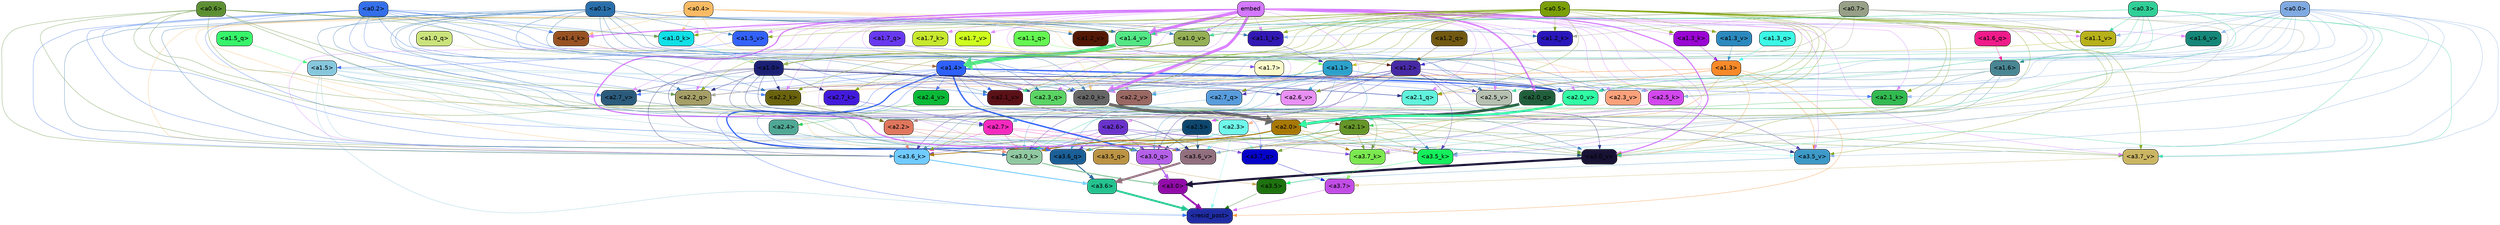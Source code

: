 strict digraph "" {
	graph [bgcolor=transparent,
		layout=dot,
		overlap=false,
		splines=true
	];
	"<a3.7>"	[color=black,
		fillcolor="#c24de6",
		fontname=Helvetica,
		shape=box,
		style="filled, rounded"];
	"<resid_post>"	[color=black,
		fillcolor="#1f2ca4",
		fontname=Helvetica,
		shape=box,
		style="filled, rounded"];
	"<a3.7>" -> "<resid_post>"	[color="#c24de6",
		penwidth=0.6239100098609924];
	"<a3.6>"	[color=black,
		fillcolor="#24c28f",
		fontname=Helvetica,
		shape=box,
		style="filled, rounded"];
	"<a3.6>" -> "<resid_post>"	[color="#24c28f",
		penwidth=4.569062113761902];
	"<a3.5>"	[color=black,
		fillcolor="#1e720f",
		fontname=Helvetica,
		shape=box,
		style="filled, rounded"];
	"<a3.5>" -> "<resid_post>"	[color="#1e720f",
		penwidth=0.6];
	"<a3.0>"	[color=black,
		fillcolor="#920ca9",
		fontname=Helvetica,
		shape=box,
		style="filled, rounded"];
	"<a3.0>" -> "<resid_post>"	[color="#920ca9",
		penwidth=4.283544182777405];
	"<a2.3>"	[color=black,
		fillcolor="#6ef8ea",
		fontname=Helvetica,
		shape=box,
		style="filled, rounded"];
	"<a2.3>" -> "<resid_post>"	[color="#6ef8ea",
		penwidth=0.6];
	"<a3.7_q>"	[color=black,
		fillcolor="#0503c9",
		fontname=Helvetica,
		shape=box,
		style="filled, rounded"];
	"<a2.3>" -> "<a3.7_q>"	[color="#6ef8ea",
		penwidth=0.6];
	"<a3.6_q>"	[color=black,
		fillcolor="#1b5f97",
		fontname=Helvetica,
		shape=box,
		style="filled, rounded"];
	"<a2.3>" -> "<a3.6_q>"	[color="#6ef8ea",
		penwidth=0.6];
	"<a3.5_q>"	[color=black,
		fillcolor="#bb9344",
		fontname=Helvetica,
		shape=box,
		style="filled, rounded"];
	"<a2.3>" -> "<a3.5_q>"	[color="#6ef8ea",
		penwidth=0.6];
	"<a3.0_q>"	[color=black,
		fillcolor="#b460e8",
		fontname=Helvetica,
		shape=box,
		style="filled, rounded"];
	"<a2.3>" -> "<a3.0_q>"	[color="#6ef8ea",
		penwidth=0.6];
	"<a3.0_k>"	[color=black,
		fillcolor="#90c9a1",
		fontname=Helvetica,
		shape=box,
		style="filled, rounded"];
	"<a2.3>" -> "<a3.0_k>"	[color="#6ef8ea",
		penwidth=0.6];
	"<a3.6_v>"	[color=black,
		fillcolor="#926f7e",
		fontname=Helvetica,
		shape=box,
		style="filled, rounded"];
	"<a2.3>" -> "<a3.6_v>"	[color="#6ef8ea",
		penwidth=0.6];
	"<a3.5_v>"	[color=black,
		fillcolor="#3d99c7",
		fontname=Helvetica,
		shape=box,
		style="filled, rounded"];
	"<a2.3>" -> "<a3.5_v>"	[color="#6ef8ea",
		penwidth=0.6];
	"<a3.0_v>"	[color=black,
		fillcolor="#181234",
		fontname=Helvetica,
		shape=box,
		style="filled, rounded"];
	"<a2.3>" -> "<a3.0_v>"	[color="#6ef8ea",
		penwidth=0.6];
	"<a1.5>"	[color=black,
		fillcolor="#86c7dd",
		fontname=Helvetica,
		shape=box,
		style="filled, rounded"];
	"<a1.5>" -> "<resid_post>"	[color="#86c7dd",
		penwidth=0.6];
	"<a1.5>" -> "<a3.6_q>"	[color="#86c7dd",
		penwidth=0.6];
	"<a1.5>" -> "<a3.5_q>"	[color="#86c7dd",
		penwidth=0.6];
	"<a1.5>" -> "<a3.0_q>"	[color="#86c7dd",
		penwidth=0.6];
	"<a3.6_k>"	[color=black,
		fillcolor="#70cbff",
		fontname=Helvetica,
		shape=box,
		style="filled, rounded"];
	"<a1.5>" -> "<a3.6_k>"	[color="#86c7dd",
		penwidth=0.6];
	"<a1.5>" -> "<a3.0_k>"	[color="#86c7dd",
		penwidth=0.6];
	"<a2.2_q>"	[color=black,
		fillcolor="#a59e67",
		fontname=Helvetica,
		shape=box,
		style="filled, rounded"];
	"<a1.5>" -> "<a2.2_q>"	[color="#86c7dd",
		penwidth=0.6];
	"<a2.7_v>"	[color=black,
		fillcolor="#2b5b7c",
		fontname=Helvetica,
		shape=box,
		style="filled, rounded"];
	"<a1.5>" -> "<a2.7_v>"	[color="#86c7dd",
		penwidth=0.6];
	"<a2.6_v>"	[color=black,
		fillcolor="#e990f4",
		fontname=Helvetica,
		shape=box,
		style="filled, rounded"];
	"<a1.5>" -> "<a2.6_v>"	[color="#86c7dd",
		penwidth=0.6];
	"<a2.1_v>"	[color=black,
		fillcolor="#5a1017",
		fontname=Helvetica,
		shape=box,
		style="filled, rounded"];
	"<a1.5>" -> "<a2.1_v>"	[color="#86c7dd",
		penwidth=0.6];
	"<a1.4>"	[color=black,
		fillcolor="#2e60fa",
		fontname=Helvetica,
		shape=box,
		style="filled, rounded"];
	"<a1.4>" -> "<resid_post>"	[color="#2e60fa",
		penwidth=0.6];
	"<a1.4>" -> "<a3.7_q>"	[color="#2e60fa",
		penwidth=0.6];
	"<a1.4>" -> "<a3.6_q>"	[color="#2e60fa",
		penwidth=2.7536282539367676];
	"<a1.4>" -> "<a3.5_q>"	[color="#2e60fa",
		penwidth=0.6];
	"<a1.4>" -> "<a3.0_q>"	[color="#2e60fa",
		penwidth=3.3369133472442627];
	"<a2.3_q>"	[color=black,
		fillcolor="#5bd464",
		fontname=Helvetica,
		shape=box,
		style="filled, rounded"];
	"<a1.4>" -> "<a2.3_q>"	[color="#2e60fa",
		penwidth=0.6];
	"<a1.4>" -> "<a2.2_q>"	[color="#2e60fa",
		penwidth=0.6];
	"<a2.1_q>"	[color=black,
		fillcolor="#60f2dc",
		fontname=Helvetica,
		shape=box,
		style="filled, rounded"];
	"<a1.4>" -> "<a2.1_q>"	[color="#2e60fa",
		penwidth=0.6];
	"<a2.0_q>"	[color=black,
		fillcolor="#215f3c",
		fontname=Helvetica,
		shape=box,
		style="filled, rounded"];
	"<a1.4>" -> "<a2.0_q>"	[color="#2e60fa",
		penwidth=0.6];
	"<a2.1_k>"	[color=black,
		fillcolor="#32ba50",
		fontname=Helvetica,
		shape=box,
		style="filled, rounded"];
	"<a1.4>" -> "<a2.1_k>"	[color="#2e60fa",
		penwidth=0.6];
	"<a1.4>" -> "<a2.7_v>"	[color="#2e60fa",
		penwidth=0.6];
	"<a1.4>" -> "<a2.6_v>"	[color="#2e60fa",
		penwidth=0.6];
	"<a2.5_v>"	[color=black,
		fillcolor="#b6c0b1",
		fontname=Helvetica,
		shape=box,
		style="filled, rounded"];
	"<a1.4>" -> "<a2.5_v>"	[color="#2e60fa",
		penwidth=0.6];
	"<a2.4_v>"	[color=black,
		fillcolor="#09b937",
		fontname=Helvetica,
		shape=box,
		style="filled, rounded"];
	"<a1.4>" -> "<a2.4_v>"	[color="#2e60fa",
		penwidth=0.6];
	"<a1.4>" -> "<a2.1_v>"	[color="#2e60fa",
		penwidth=0.6];
	"<a2.0_v>"	[color=black,
		fillcolor="#30fda4",
		fontname=Helvetica,
		shape=box,
		style="filled, rounded"];
	"<a1.4>" -> "<a2.0_v>"	[color="#2e60fa",
		penwidth=2.2818827629089355];
	"<a1.3>"	[color=black,
		fillcolor="#f78929",
		fontname=Helvetica,
		shape=box,
		style="filled, rounded"];
	"<a1.3>" -> "<resid_post>"	[color="#f78929",
		penwidth=0.6];
	"<a1.3>" -> "<a3.6_v>"	[color="#f78929",
		penwidth=0.6];
	"<a1.3>" -> "<a3.5_v>"	[color="#f78929",
		penwidth=0.6];
	"<a1.3>" -> "<a3.0_v>"	[color="#f78929",
		penwidth=0.6];
	"<a1.3>" -> "<a2.2_q>"	[color="#f78929",
		penwidth=0.6];
	"<a1.3>" -> "<a2.1_q>"	[color="#f78929",
		penwidth=0.6];
	"<a2.2_k>"	[color=black,
		fillcolor="#6a630d",
		fontname=Helvetica,
		shape=box,
		style="filled, rounded"];
	"<a1.3>" -> "<a2.2_k>"	[color="#f78929",
		penwidth=0.6];
	"<a1.3>" -> "<a2.5_v>"	[color="#f78929",
		penwidth=0.6];
	"<a3.7_q>" -> "<a3.7>"	[color="#0503c9",
		penwidth=0.6];
	"<a3.6_q>" -> "<a3.6>"	[color="#1b5f97",
		penwidth=2.0344843566417694];
	"<a3.5_q>" -> "<a3.5>"	[color="#bb9344",
		penwidth=0.6];
	"<a3.0_q>" -> "<a3.0>"	[color="#b460e8",
		penwidth=2.863015294075012];
	"<a3.7_k>"	[color=black,
		fillcolor="#7be850",
		fontname=Helvetica,
		shape=box,
		style="filled, rounded"];
	"<a3.7_k>" -> "<a3.7>"	[color="#7be850",
		penwidth=0.6];
	"<a3.6_k>" -> "<a3.6>"	[color="#70cbff",
		penwidth=2.1770318150520325];
	"<a3.5_k>"	[color=black,
		fillcolor="#15ef5c",
		fontname=Helvetica,
		shape=box,
		style="filled, rounded"];
	"<a3.5_k>" -> "<a3.5>"	[color="#15ef5c",
		penwidth=0.6];
	"<a3.0_k>" -> "<a3.0>"	[color="#90c9a1",
		penwidth=2.6323853135108948];
	"<a3.7_v>"	[color=black,
		fillcolor="#cab563",
		fontname=Helvetica,
		shape=box,
		style="filled, rounded"];
	"<a3.7_v>" -> "<a3.7>"	[color="#cab563",
		penwidth=0.6];
	"<a3.6_v>" -> "<a3.6>"	[color="#926f7e",
		penwidth=4.972373723983765];
	"<a3.5_v>" -> "<a3.5>"	[color="#3d99c7",
		penwidth=0.6];
	"<a3.0_v>" -> "<a3.0>"	[color="#181234",
		penwidth=5.1638524532318115];
	"<a2.6>"	[color=black,
		fillcolor="#6a33cc",
		fontname=Helvetica,
		shape=box,
		style="filled, rounded"];
	"<a2.6>" -> "<a3.7_q>"	[color="#6a33cc",
		penwidth=0.6];
	"<a2.6>" -> "<a3.6_q>"	[color="#6a33cc",
		penwidth=0.6];
	"<a2.6>" -> "<a3.0_q>"	[color="#6a33cc",
		penwidth=0.6];
	"<a2.6>" -> "<a3.7_k>"	[color="#6a33cc",
		penwidth=0.6];
	"<a2.6>" -> "<a3.6_k>"	[color="#6a33cc",
		penwidth=0.6];
	"<a2.6>" -> "<a3.5_k>"	[color="#6a33cc",
		penwidth=0.6];
	"<a2.6>" -> "<a3.0_k>"	[color="#6a33cc",
		penwidth=0.6];
	"<a2.1>"	[color=black,
		fillcolor="#669529",
		fontname=Helvetica,
		shape=box,
		style="filled, rounded"];
	"<a2.1>" -> "<a3.7_q>"	[color="#669529",
		penwidth=0.6];
	"<a2.1>" -> "<a3.6_q>"	[color="#669529",
		penwidth=0.6];
	"<a2.1>" -> "<a3.5_q>"	[color="#669529",
		penwidth=0.6];
	"<a2.1>" -> "<a3.0_q>"	[color="#669529",
		penwidth=0.6];
	"<a2.1>" -> "<a3.7_k>"	[color="#669529",
		penwidth=0.6];
	"<a2.1>" -> "<a3.6_k>"	[color="#669529",
		penwidth=0.6];
	"<a2.1>" -> "<a3.5_k>"	[color="#669529",
		penwidth=0.6];
	"<a2.1>" -> "<a3.0_k>"	[color="#669529",
		penwidth=0.6];
	"<a2.1>" -> "<a3.7_v>"	[color="#669529",
		penwidth=0.6];
	"<a2.1>" -> "<a3.6_v>"	[color="#669529",
		penwidth=0.6];
	"<a2.1>" -> "<a3.0_v>"	[color="#669529",
		penwidth=0.6];
	"<a2.7>"	[color=black,
		fillcolor="#f629bf",
		fontname=Helvetica,
		shape=box,
		style="filled, rounded"];
	"<a2.7>" -> "<a3.6_q>"	[color="#f629bf",
		penwidth=0.6];
	"<a2.7>" -> "<a3.0_q>"	[color="#f629bf",
		penwidth=0.6];
	"<a2.7>" -> "<a3.6_k>"	[color="#f629bf",
		penwidth=0.6];
	"<a2.7>" -> "<a3.0_k>"	[color="#f629bf",
		penwidth=0.6];
	"<a2.7>" -> "<a3.6_v>"	[color="#f629bf",
		penwidth=0.6];
	"<a2.5>"	[color=black,
		fillcolor="#0e466e",
		fontname=Helvetica,
		shape=box,
		style="filled, rounded"];
	"<a2.5>" -> "<a3.6_q>"	[color="#0e466e",
		penwidth=0.6];
	"<a2.5>" -> "<a3.0_q>"	[color="#0e466e",
		penwidth=0.6];
	"<a2.5>" -> "<a3.0_k>"	[color="#0e466e",
		penwidth=0.6];
	"<a2.5>" -> "<a3.6_v>"	[color="#0e466e",
		penwidth=0.6];
	"<a2.5>" -> "<a3.0_v>"	[color="#0e466e",
		penwidth=0.6];
	"<a2.0>"	[color=black,
		fillcolor="#a77806",
		fontname=Helvetica,
		shape=box,
		style="filled, rounded"];
	"<a2.0>" -> "<a3.6_q>"	[color="#a77806",
		penwidth=0.6];
	"<a2.0>" -> "<a3.0_q>"	[color="#a77806",
		penwidth=0.6];
	"<a2.0>" -> "<a3.7_k>"	[color="#a77806",
		penwidth=0.6];
	"<a2.0>" -> "<a3.6_k>"	[color="#a77806",
		penwidth=1.7047871947288513];
	"<a2.0>" -> "<a3.5_k>"	[color="#a77806",
		penwidth=0.6];
	"<a2.0>" -> "<a3.0_k>"	[color="#a77806",
		penwidth=2.239806979894638];
	"<a1.1>"	[color=black,
		fillcolor="#2ca1cc",
		fontname=Helvetica,
		shape=box,
		style="filled, rounded"];
	"<a1.1>" -> "<a3.6_q>"	[color="#2ca1cc",
		penwidth=0.6];
	"<a1.1>" -> "<a3.0_q>"	[color="#2ca1cc",
		penwidth=0.6];
	"<a1.1>" -> "<a3.0_k>"	[color="#2ca1cc",
		penwidth=0.6];
	"<a1.1>" -> "<a3.6_v>"	[color="#2ca1cc",
		penwidth=0.6];
	"<a2.7_q>"	[color=black,
		fillcolor="#589cdc",
		fontname=Helvetica,
		shape=box,
		style="filled, rounded"];
	"<a1.1>" -> "<a2.7_q>"	[color="#2ca1cc",
		penwidth=0.6];
	"<a2.5_k>"	[color=black,
		fillcolor="#d248ed",
		fontname=Helvetica,
		shape=box,
		style="filled, rounded"];
	"<a1.1>" -> "<a2.5_k>"	[color="#2ca1cc",
		penwidth=0.6];
	"<a2.0_k>"	[color=black,
		fillcolor="#666666",
		fontname=Helvetica,
		shape=box,
		style="filled, rounded"];
	"<a1.1>" -> "<a2.0_k>"	[color="#2ca1cc",
		penwidth=0.6];
	"<a1.1>" -> "<a2.6_v>"	[color="#2ca1cc",
		penwidth=0.6];
	"<a2.2_v>"	[color=black,
		fillcolor="#9a6863",
		fontname=Helvetica,
		shape=box,
		style="filled, rounded"];
	"<a1.1>" -> "<a2.2_v>"	[color="#2ca1cc",
		penwidth=0.6];
	"<a1.1>" -> "<a2.1_v>"	[color="#2ca1cc",
		penwidth=0.6];
	"<a1.1>" -> "<a2.0_v>"	[color="#2ca1cc",
		penwidth=0.6];
	"<a0.4>"	[color=black,
		fillcolor="#f8ba63",
		fontname=Helvetica,
		shape=box,
		style="filled, rounded"];
	"<a0.4>" -> "<a3.6_q>"	[color="#f8ba63",
		penwidth=0.6];
	"<a0.4>" -> "<a3.0_q>"	[color="#f8ba63",
		penwidth=0.6];
	"<a0.4>" -> "<a3.6_k>"	[color="#f8ba63",
		penwidth=0.6];
	"<a0.4>" -> "<a2.5_k>"	[color="#f8ba63",
		penwidth=0.6];
	"<a0.4>" -> "<a2.0_k>"	[color="#f8ba63",
		penwidth=0.6];
	"<a1.4_k>"	[color=black,
		fillcolor="#985223",
		fontname=Helvetica,
		shape=box,
		style="filled, rounded"];
	"<a0.4>" -> "<a1.4_k>"	[color="#f8ba63",
		penwidth=0.6];
	"<a1.1_k>"	[color=black,
		fillcolor="#3218b4",
		fontname=Helvetica,
		shape=box,
		style="filled, rounded"];
	"<a0.4>" -> "<a1.1_k>"	[color="#f8ba63",
		penwidth=0.6];
	"<a1.0_k>"	[color=black,
		fillcolor="#11e0e7",
		fontname=Helvetica,
		shape=box,
		style="filled, rounded"];
	"<a0.4>" -> "<a1.0_k>"	[color="#f8ba63",
		penwidth=0.6];
	"<a1.4_v>"	[color=black,
		fillcolor="#53e785",
		fontname=Helvetica,
		shape=box,
		style="filled, rounded"];
	"<a0.4>" -> "<a1.4_v>"	[color="#f8ba63",
		penwidth=0.6];
	"<a1.2_v>"	[color=black,
		fillcolor="#531806",
		fontname=Helvetica,
		shape=box,
		style="filled, rounded"];
	"<a0.4>" -> "<a1.2_v>"	[color="#f8ba63",
		penwidth=0.6];
	"<a0.2>"	[color=black,
		fillcolor="#346fea",
		fontname=Helvetica,
		shape=box,
		style="filled, rounded"];
	"<a0.2>" -> "<a3.6_q>"	[color="#346fea",
		penwidth=0.6];
	"<a0.2>" -> "<a3.0_q>"	[color="#346fea",
		penwidth=0.6];
	"<a0.2>" -> "<a3.6_k>"	[color="#346fea",
		penwidth=0.6];
	"<a0.2>" -> "<a3.0_k>"	[color="#346fea",
		penwidth=0.6];
	"<a0.2>" -> "<a2.2_q>"	[color="#346fea",
		penwidth=0.6];
	"<a0.2>" -> "<a2.2_k>"	[color="#346fea",
		penwidth=0.6];
	"<a0.2>" -> "<a2.0_k>"	[color="#346fea",
		penwidth=0.6];
	"<a0.2>" -> "<a2.7_v>"	[color="#346fea",
		penwidth=0.6];
	"<a0.2>" -> "<a2.1_v>"	[color="#346fea",
		penwidth=0.6];
	"<a0.2>" -> "<a2.0_v>"	[color="#346fea",
		penwidth=0.6];
	"<a0.2>" -> "<a1.4_k>"	[color="#346fea",
		penwidth=0.6];
	"<a0.2>" -> "<a1.0_k>"	[color="#346fea",
		penwidth=0.6];
	"<a0.2>" -> "<a1.4_v>"	[color="#346fea",
		penwidth=0.6];
	"<a2.4>"	[color=black,
		fillcolor="#4fa895",
		fontname=Helvetica,
		shape=box,
		style="filled, rounded"];
	"<a2.4>" -> "<a3.5_q>"	[color="#4fa895",
		penwidth=0.6];
	"<a2.4>" -> "<a3.0_q>"	[color="#4fa895",
		penwidth=0.6];
	"<a1.2>"	[color=black,
		fillcolor="#462aa5",
		fontname=Helvetica,
		shape=box,
		style="filled, rounded"];
	"<a1.2>" -> "<a3.0_q>"	[color="#462aa5",
		penwidth=0.6];
	"<a1.2>" -> "<a3.6_k>"	[color="#462aa5",
		penwidth=0.6];
	"<a1.2>" -> "<a3.5_k>"	[color="#462aa5",
		penwidth=0.6];
	"<a1.2>" -> "<a3.0_k>"	[color="#462aa5",
		penwidth=0.6];
	"<a1.2>" -> "<a3.5_v>"	[color="#462aa5",
		penwidth=0.6];
	"<a1.2>" -> "<a2.7_q>"	[color="#462aa5",
		penwidth=0.6];
	"<a1.2>" -> "<a2.2_q>"	[color="#462aa5",
		penwidth=0.6];
	"<a1.2>" -> "<a2.2_k>"	[color="#462aa5",
		penwidth=0.6];
	"<a1.2>" -> "<a2.6_v>"	[color="#462aa5",
		penwidth=0.6];
	"<a1.2>" -> "<a2.5_v>"	[color="#462aa5",
		penwidth=0.6];
	"<a2.3_v>"	[color=black,
		fillcolor="#fba17b",
		fontname=Helvetica,
		shape=box,
		style="filled, rounded"];
	"<a1.2>" -> "<a2.3_v>"	[color="#462aa5",
		penwidth=0.6];
	"<a1.2>" -> "<a2.0_v>"	[color="#462aa5",
		penwidth=0.6];
	"<a1.7>"	[color=black,
		fillcolor="#fafacb",
		fontname=Helvetica,
		shape=box,
		style="filled, rounded"];
	"<a1.7>" -> "<a3.7_k>"	[color="#fafacb",
		penwidth=0.6];
	"<a1.7>" -> "<a3.5_k>"	[color="#fafacb",
		penwidth=0.6];
	"<a1.7>" -> "<a3.6_v>"	[color="#fafacb",
		penwidth=0.6];
	"<a1.7>" -> "<a2.7_q>"	[color="#fafacb",
		penwidth=0.6];
	"<a1.7>" -> "<a2.2_q>"	[color="#fafacb",
		penwidth=0.6];
	"<a1.7>" -> "<a2.0_q>"	[color="#fafacb",
		penwidth=0.6];
	"<a1.7>" -> "<a2.2_k>"	[color="#fafacb",
		penwidth=0.6];
	"<a1.7>" -> "<a2.0_k>"	[color="#fafacb",
		penwidth=0.6];
	"<a1.7>" -> "<a2.5_v>"	[color="#fafacb",
		penwidth=0.6];
	"<a1.7>" -> "<a2.3_v>"	[color="#fafacb",
		penwidth=0.6];
	"<a1.7>" -> "<a2.2_v>"	[color="#fafacb",
		penwidth=0.6];
	"<a0.7>"	[color=black,
		fillcolor="#97a087",
		fontname=Helvetica,
		shape=box,
		style="filled, rounded"];
	"<a0.7>" -> "<a3.7_k>"	[color="#97a087",
		penwidth=0.6];
	"<a0.7>" -> "<a3.0_v>"	[color="#97a087",
		penwidth=0.6];
	"<a0.7>" -> "<a2.3_q>"	[color="#97a087",
		penwidth=0.6];
	"<a0.7>" -> "<a2.2_q>"	[color="#97a087",
		penwidth=0.6];
	"<a1.2_k>"	[color=black,
		fillcolor="#2917bb",
		fontname=Helvetica,
		shape=box,
		style="filled, rounded"];
	"<a0.7>" -> "<a1.2_k>"	[color="#97a087",
		penwidth=0.6];
	"<a0.7>" -> "<a1.0_k>"	[color="#97a087",
		penwidth=0.6];
	"<a0.7>" -> "<a1.4_v>"	[color="#97a087",
		penwidth=0.6];
	"<a1.1_v>"	[color=black,
		fillcolor="#b7b11b",
		fontname=Helvetica,
		shape=box,
		style="filled, rounded"];
	"<a0.7>" -> "<a1.1_v>"	[color="#97a087",
		penwidth=0.6];
	"<a0.6>"	[color=black,
		fillcolor="#5c8f31",
		fontname=Helvetica,
		shape=box,
		style="filled, rounded"];
	"<a0.6>" -> "<a3.7_k>"	[color="#5c8f31",
		penwidth=0.6];
	"<a0.6>" -> "<a3.6_k>"	[color="#5c8f31",
		penwidth=0.6];
	"<a0.6>" -> "<a3.0_k>"	[color="#5c8f31",
		penwidth=0.6];
	"<a0.6>" -> "<a3.7_v>"	[color="#5c8f31",
		penwidth=0.6];
	"<a0.6>" -> "<a3.6_v>"	[color="#5c8f31",
		penwidth=0.6];
	"<a0.6>" -> "<a3.0_v>"	[color="#5c8f31",
		penwidth=0.6];
	"<a0.6>" -> "<a2.3_q>"	[color="#5c8f31",
		penwidth=0.6];
	"<a0.6>" -> "<a2.2_q>"	[color="#5c8f31",
		penwidth=0.6];
	"<a0.6>" -> "<a1.0_k>"	[color="#5c8f31",
		penwidth=0.6];
	"<a0.6>" -> "<a1.4_v>"	[color="#5c8f31",
		penwidth=0.6];
	embed	[color=black,
		fillcolor="#d478ff",
		fontname=Helvetica,
		shape=box,
		style="filled, rounded"];
	embed -> "<a3.7_k>"	[color="#d478ff",
		penwidth=0.6];
	embed -> "<a3.6_k>"	[color="#d478ff",
		penwidth=0.6];
	embed -> "<a3.5_k>"	[color="#d478ff",
		penwidth=0.6];
	embed -> "<a3.0_k>"	[color="#d478ff",
		penwidth=0.6];
	embed -> "<a3.7_v>"	[color="#d478ff",
		penwidth=0.6];
	embed -> "<a3.6_v>"	[color="#d478ff",
		penwidth=2.7369276881217957];
	embed -> "<a3.5_v>"	[color="#d478ff",
		penwidth=0.6];
	embed -> "<a3.0_v>"	[color="#d478ff",
		penwidth=2.5778204202651978];
	embed -> "<a2.7_q>"	[color="#d478ff",
		penwidth=0.6];
	embed -> "<a2.3_q>"	[color="#d478ff",
		penwidth=0.6];
	embed -> "<a2.2_q>"	[color="#d478ff",
		penwidth=0.6];
	embed -> "<a2.1_q>"	[color="#d478ff",
		penwidth=0.6];
	embed -> "<a2.0_q>"	[color="#d478ff",
		penwidth=3.459219217300415];
	embed -> "<a2.5_k>"	[color="#d478ff",
		penwidth=0.6];
	embed -> "<a2.2_k>"	[color="#d478ff",
		penwidth=0.6363201141357422];
	embed -> "<a2.1_k>"	[color="#d478ff",
		penwidth=0.6];
	embed -> "<a2.0_k>"	[color="#d478ff",
		penwidth=6.407642982900143];
	embed -> "<a2.7_v>"	[color="#d478ff",
		penwidth=0.6];
	embed -> "<a2.6_v>"	[color="#d478ff",
		penwidth=0.6];
	embed -> "<a2.5_v>"	[color="#d478ff",
		penwidth=0.6];
	embed -> "<a2.3_v>"	[color="#d478ff",
		penwidth=0.6];
	embed -> "<a2.2_v>"	[color="#d478ff",
		penwidth=0.6175012588500977];
	embed -> "<a2.1_v>"	[color="#d478ff",
		penwidth=0.6];
	embed -> "<a2.0_v>"	[color="#d478ff",
		penwidth=0.6];
	"<a1.7_k>"	[color=black,
		fillcolor="#c7e82f",
		fontname=Helvetica,
		shape=box,
		style="filled, rounded"];
	embed -> "<a1.7_k>"	[color="#d478ff",
		penwidth=0.6];
	embed -> "<a1.4_k>"	[color="#d478ff",
		penwidth=2.1454997062683105];
	"<a1.3_k>"	[color=black,
		fillcolor="#9a06d3",
		fontname=Helvetica,
		shape=box,
		style="filled, rounded"];
	embed -> "<a1.3_k>"	[color="#d478ff",
		penwidth=0.6];
	embed -> "<a1.2_k>"	[color="#d478ff",
		penwidth=0.6];
	embed -> "<a1.1_k>"	[color="#d478ff",
		penwidth=0.6];
	embed -> "<a1.0_k>"	[color="#d478ff",
		penwidth=0.6];
	"<a1.7_v>"	[color=black,
		fillcolor="#ceff1e",
		fontname=Helvetica,
		shape=box,
		style="filled, rounded"];
	embed -> "<a1.7_v>"	[color="#d478ff",
		penwidth=0.6];
	"<a1.6_v>"	[color=black,
		fillcolor="#148778",
		fontname=Helvetica,
		shape=box,
		style="filled, rounded"];
	embed -> "<a1.6_v>"	[color="#d478ff",
		penwidth=0.6];
	"<a1.5_v>"	[color=black,
		fillcolor="#3462fc",
		fontname=Helvetica,
		shape=box,
		style="filled, rounded"];
	embed -> "<a1.5_v>"	[color="#d478ff",
		penwidth=0.6];
	embed -> "<a1.4_v>"	[color="#d478ff",
		penwidth=6.860090345144272];
	"<a1.3_v>"	[color=black,
		fillcolor="#2c89be",
		fontname=Helvetica,
		shape=box,
		style="filled, rounded"];
	embed -> "<a1.3_v>"	[color="#d478ff",
		penwidth=0.6];
	embed -> "<a1.2_v>"	[color="#d478ff",
		penwidth=0.6];
	embed -> "<a1.1_v>"	[color="#d478ff",
		penwidth=0.6];
	"<a1.0_v>"	[color=black,
		fillcolor="#95b056",
		fontname=Helvetica,
		shape=box,
		style="filled, rounded"];
	embed -> "<a1.0_v>"	[color="#d478ff",
		penwidth=1.2940821647644043];
	"<a2.2>"	[color=black,
		fillcolor="#df765d",
		fontname=Helvetica,
		shape=box,
		style="filled, rounded"];
	"<a2.2>" -> "<a3.6_k>"	[color="#df765d",
		penwidth=0.6];
	"<a2.2>" -> "<a3.0_k>"	[color="#df765d",
		penwidth=0.6];
	"<a2.2>" -> "<a3.6_v>"	[color="#df765d",
		penwidth=0.6];
	"<a1.6>"	[color=black,
		fillcolor="#498693",
		fontname=Helvetica,
		shape=box,
		style="filled, rounded"];
	"<a1.6>" -> "<a3.6_k>"	[color="#498693",
		penwidth=0.6];
	"<a1.6>" -> "<a3.5_k>"	[color="#498693",
		penwidth=0.6];
	"<a1.6>" -> "<a3.6_v>"	[color="#498693",
		penwidth=0.6];
	"<a1.6>" -> "<a2.0_k>"	[color="#498693",
		penwidth=0.6];
	"<a1.6>" -> "<a2.0_v>"	[color="#498693",
		penwidth=0.6];
	"<a1.0>"	[color=black,
		fillcolor="#1a1f73",
		fontname=Helvetica,
		shape=box,
		style="filled, rounded"];
	"<a1.0>" -> "<a3.6_k>"	[color="#1a1f73",
		penwidth=0.6];
	"<a1.0>" -> "<a3.0_k>"	[color="#1a1f73",
		penwidth=0.6];
	"<a1.0>" -> "<a3.6_v>"	[color="#1a1f73",
		penwidth=0.6];
	"<a1.0>" -> "<a3.5_v>"	[color="#1a1f73",
		penwidth=0.6];
	"<a1.0>" -> "<a3.0_v>"	[color="#1a1f73",
		penwidth=0.6];
	"<a1.0>" -> "<a2.3_q>"	[color="#1a1f73",
		penwidth=0.6];
	"<a1.0>" -> "<a2.2_q>"	[color="#1a1f73",
		penwidth=0.6];
	"<a1.0>" -> "<a2.1_q>"	[color="#1a1f73",
		penwidth=0.6];
	"<a2.7_k>"	[color=black,
		fillcolor="#421adb",
		fontname=Helvetica,
		shape=box,
		style="filled, rounded"];
	"<a1.0>" -> "<a2.7_k>"	[color="#1a1f73",
		penwidth=0.6];
	"<a1.0>" -> "<a2.2_k>"	[color="#1a1f73",
		penwidth=0.6];
	"<a1.0>" -> "<a2.0_k>"	[color="#1a1f73",
		penwidth=0.6];
	"<a1.0>" -> "<a2.7_v>"	[color="#1a1f73",
		penwidth=0.6];
	"<a1.0>" -> "<a2.6_v>"	[color="#1a1f73",
		penwidth=0.6];
	"<a1.0>" -> "<a2.0_v>"	[color="#1a1f73",
		penwidth=1.2978954315185547];
	"<a0.5>"	[color=black,
		fillcolor="#7a9f07",
		fontname=Helvetica,
		shape=box,
		style="filled, rounded"];
	"<a0.5>" -> "<a3.6_k>"	[color="#7a9f07",
		penwidth=0.6];
	"<a0.5>" -> "<a3.7_v>"	[color="#7a9f07",
		penwidth=0.6];
	"<a0.5>" -> "<a3.6_v>"	[color="#7a9f07",
		penwidth=0.6];
	"<a0.5>" -> "<a3.5_v>"	[color="#7a9f07",
		penwidth=0.6];
	"<a0.5>" -> "<a3.0_v>"	[color="#7a9f07",
		penwidth=0.6];
	"<a0.5>" -> "<a2.7_q>"	[color="#7a9f07",
		penwidth=0.6];
	"<a0.5>" -> "<a2.3_q>"	[color="#7a9f07",
		penwidth=0.6];
	"<a0.5>" -> "<a2.2_q>"	[color="#7a9f07",
		penwidth=0.6];
	"<a0.5>" -> "<a2.1_q>"	[color="#7a9f07",
		penwidth=0.6];
	"<a0.5>" -> "<a2.0_q>"	[color="#7a9f07",
		penwidth=0.6];
	"<a0.5>" -> "<a2.7_k>"	[color="#7a9f07",
		penwidth=0.6];
	"<a0.5>" -> "<a2.5_k>"	[color="#7a9f07",
		penwidth=0.6];
	"<a0.5>" -> "<a2.2_k>"	[color="#7a9f07",
		penwidth=0.6];
	"<a0.5>" -> "<a2.1_k>"	[color="#7a9f07",
		penwidth=0.6];
	"<a0.5>" -> "<a2.0_k>"	[color="#7a9f07",
		penwidth=0.7721366882324219];
	"<a0.5>" -> "<a2.6_v>"	[color="#7a9f07",
		penwidth=0.6];
	"<a0.5>" -> "<a2.3_v>"	[color="#7a9f07",
		penwidth=0.6];
	"<a0.5>" -> "<a2.1_v>"	[color="#7a9f07",
		penwidth=0.6];
	"<a0.5>" -> "<a2.0_v>"	[color="#7a9f07",
		penwidth=0.6];
	"<a0.5>" -> "<a1.3_k>"	[color="#7a9f07",
		penwidth=0.6];
	"<a0.5>" -> "<a1.2_k>"	[color="#7a9f07",
		penwidth=0.6];
	"<a0.5>" -> "<a1.1_k>"	[color="#7a9f07",
		penwidth=0.6];
	"<a0.5>" -> "<a1.0_k>"	[color="#7a9f07",
		penwidth=0.6];
	"<a0.5>" -> "<a1.5_v>"	[color="#7a9f07",
		penwidth=0.6];
	"<a0.5>" -> "<a1.4_v>"	[color="#7a9f07",
		penwidth=1.0206317901611328];
	"<a0.5>" -> "<a1.3_v>"	[color="#7a9f07",
		penwidth=0.6];
	"<a0.5>" -> "<a1.2_v>"	[color="#7a9f07",
		penwidth=0.6];
	"<a0.5>" -> "<a1.1_v>"	[color="#7a9f07",
		penwidth=0.6];
	"<a0.5>" -> "<a1.0_v>"	[color="#7a9f07",
		penwidth=0.6];
	"<a0.1>"	[color=black,
		fillcolor="#286eaa",
		fontname=Helvetica,
		shape=box,
		style="filled, rounded"];
	"<a0.1>" -> "<a3.6_k>"	[color="#286eaa",
		penwidth=0.6];
	"<a0.1>" -> "<a3.5_k>"	[color="#286eaa",
		penwidth=0.6];
	"<a0.1>" -> "<a3.0_k>"	[color="#286eaa",
		penwidth=0.6];
	"<a0.1>" -> "<a3.6_v>"	[color="#286eaa",
		penwidth=0.6];
	"<a0.1>" -> "<a3.0_v>"	[color="#286eaa",
		penwidth=0.6];
	"<a0.1>" -> "<a2.3_q>"	[color="#286eaa",
		penwidth=0.6];
	"<a0.1>" -> "<a2.2_q>"	[color="#286eaa",
		penwidth=0.6];
	"<a0.1>" -> "<a2.2_k>"	[color="#286eaa",
		penwidth=0.6];
	"<a0.1>" -> "<a2.0_k>"	[color="#286eaa",
		penwidth=0.6];
	"<a0.1>" -> "<a2.5_v>"	[color="#286eaa",
		penwidth=0.6];
	"<a0.1>" -> "<a2.3_v>"	[color="#286eaa",
		penwidth=0.6];
	"<a0.1>" -> "<a2.1_v>"	[color="#286eaa",
		penwidth=0.6];
	"<a0.1>" -> "<a2.0_v>"	[color="#286eaa",
		penwidth=0.6];
	"<a0.1>" -> "<a1.2_k>"	[color="#286eaa",
		penwidth=0.6];
	"<a0.1>" -> "<a1.1_k>"	[color="#286eaa",
		penwidth=0.6];
	"<a0.1>" -> "<a1.5_v>"	[color="#286eaa",
		penwidth=0.6];
	"<a0.1>" -> "<a1.4_v>"	[color="#286eaa",
		penwidth=0.6];
	"<a0.1>" -> "<a1.2_v>"	[color="#286eaa",
		penwidth=0.6];
	"<a0.1>" -> "<a1.0_v>"	[color="#286eaa",
		penwidth=0.6];
	"<a0.0>"	[color=black,
		fillcolor="#7fa9e1",
		fontname=Helvetica,
		shape=box,
		style="filled, rounded"];
	"<a0.0>" -> "<a3.5_k>"	[color="#7fa9e1",
		penwidth=0.6];
	"<a0.0>" -> "<a3.7_v>"	[color="#7fa9e1",
		penwidth=0.6];
	"<a0.0>" -> "<a3.6_v>"	[color="#7fa9e1",
		penwidth=0.6];
	"<a0.0>" -> "<a3.5_v>"	[color="#7fa9e1",
		penwidth=0.6];
	"<a0.0>" -> "<a3.0_v>"	[color="#7fa9e1",
		penwidth=0.6];
	"<a0.0>" -> "<a2.3_q>"	[color="#7fa9e1",
		penwidth=0.6];
	"<a0.0>" -> "<a2.0_q>"	[color="#7fa9e1",
		penwidth=0.6];
	"<a0.0>" -> "<a2.5_k>"	[color="#7fa9e1",
		penwidth=0.6];
	"<a0.0>" -> "<a2.1_k>"	[color="#7fa9e1",
		penwidth=0.6];
	"<a0.0>" -> "<a2.0_k>"	[color="#7fa9e1",
		penwidth=0.6];
	"<a0.0>" -> "<a2.5_v>"	[color="#7fa9e1",
		penwidth=0.6];
	"<a0.0>" -> "<a2.3_v>"	[color="#7fa9e1",
		penwidth=0.6];
	"<a0.0>" -> "<a2.2_v>"	[color="#7fa9e1",
		penwidth=0.6];
	"<a0.0>" -> "<a2.0_v>"	[color="#7fa9e1",
		penwidth=0.6];
	"<a0.0>" -> "<a1.1_k>"	[color="#7fa9e1",
		penwidth=0.6];
	"<a0.0>" -> "<a1.6_v>"	[color="#7fa9e1",
		penwidth=0.6];
	"<a0.0>" -> "<a1.4_v>"	[color="#7fa9e1",
		penwidth=0.6];
	"<a0.0>" -> "<a1.1_v>"	[color="#7fa9e1",
		penwidth=0.6];
	"<a0.3>"	[color=black,
		fillcolor="#2fcf97",
		fontname=Helvetica,
		shape=box,
		style="filled, rounded"];
	"<a0.3>" -> "<a3.0_k>"	[color="#2fcf97",
		penwidth=0.6];
	"<a0.3>" -> "<a3.7_v>"	[color="#2fcf97",
		penwidth=0.6];
	"<a0.3>" -> "<a3.0_v>"	[color="#2fcf97",
		penwidth=0.6];
	"<a0.3>" -> "<a2.5_v>"	[color="#2fcf97",
		penwidth=0.6];
	"<a0.3>" -> "<a2.1_v>"	[color="#2fcf97",
		penwidth=0.6];
	"<a0.3>" -> "<a2.0_v>"	[color="#2fcf97",
		penwidth=0.6];
	"<a0.3>" -> "<a1.4_v>"	[color="#2fcf97",
		penwidth=0.6];
	"<a0.3>" -> "<a1.1_v>"	[color="#2fcf97",
		penwidth=0.6];
	"<a0.3>" -> "<a1.0_v>"	[color="#2fcf97",
		penwidth=0.6];
	"<a2.7_q>" -> "<a2.7>"	[color="#589cdc",
		penwidth=0.6];
	"<a2.3_q>" -> "<a2.3>"	[color="#5bd464",
		penwidth=0.6];
	"<a2.2_q>" -> "<a2.2>"	[color="#a59e67",
		penwidth=0.7441773414611816];
	"<a2.1_q>" -> "<a2.1>"	[color="#60f2dc",
		penwidth=0.6];
	"<a2.0_q>" -> "<a2.0>"	[color="#215f3c",
		penwidth=6.422367453575134];
	"<a2.7_k>" -> "<a2.7>"	[color="#421adb",
		penwidth=0.6];
	"<a2.5_k>" -> "<a2.5>"	[color="#d248ed",
		penwidth=0.6];
	"<a2.2_k>" -> "<a2.2>"	[color="#6a630d",
		penwidth=0.8810110092163086];
	"<a2.1_k>" -> "<a2.1>"	[color="#32ba50",
		penwidth=0.6];
	"<a2.0_k>" -> "<a2.0>"	[color="#666666",
		penwidth=7.398894429206848];
	"<a2.7_v>" -> "<a2.7>"	[color="#2b5b7c",
		penwidth=0.6];
	"<a2.6_v>" -> "<a2.6>"	[color="#e990f4",
		penwidth=0.6];
	"<a2.5_v>" -> "<a2.5>"	[color="#b6c0b1",
		penwidth=0.6];
	"<a2.4_v>" -> "<a2.4>"	[color="#09b937",
		penwidth=0.6];
	"<a2.3_v>" -> "<a2.3>"	[color="#fba17b",
		penwidth=0.6];
	"<a2.2_v>" -> "<a2.2>"	[color="#9a6863",
		penwidth=0.6];
	"<a2.1_v>" -> "<a2.1>"	[color="#5a1017",
		penwidth=0.6];
	"<a2.0_v>" -> "<a2.0>"	[color="#30fda4",
		penwidth=5.395828627049923];
	"<a1.7_q>"	[color=black,
		fillcolor="#6839f0",
		fontname=Helvetica,
		shape=box,
		style="filled, rounded"];
	"<a1.7_q>" -> "<a1.7>"	[color="#6839f0",
		penwidth=0.6];
	"<a1.6_q>"	[color=black,
		fillcolor="#f01b8a",
		fontname=Helvetica,
		shape=box,
		style="filled, rounded"];
	"<a1.6_q>" -> "<a1.6>"	[color="#f01b8a",
		penwidth=0.6];
	"<a1.5_q>"	[color=black,
		fillcolor="#37f46a",
		fontname=Helvetica,
		shape=box,
		style="filled, rounded"];
	"<a1.5_q>" -> "<a1.5>"	[color="#37f46a",
		penwidth=0.6];
	"<a1.3_q>"	[color=black,
		fillcolor="#3bf9e5",
		fontname=Helvetica,
		shape=box,
		style="filled, rounded"];
	"<a1.3_q>" -> "<a1.3>"	[color="#3bf9e5",
		penwidth=0.6];
	"<a1.2_q>"	[color=black,
		fillcolor="#715911",
		fontname=Helvetica,
		shape=box,
		style="filled, rounded"];
	"<a1.2_q>" -> "<a1.2>"	[color="#715911",
		penwidth=0.6];
	"<a1.1_q>"	[color=black,
		fillcolor="#64f751",
		fontname=Helvetica,
		shape=box,
		style="filled, rounded"];
	"<a1.1_q>" -> "<a1.1>"	[color="#64f751",
		penwidth=0.6];
	"<a1.0_q>"	[color=black,
		fillcolor="#cbe37c",
		fontname=Helvetica,
		shape=box,
		style="filled, rounded"];
	"<a1.0_q>" -> "<a1.0>"	[color="#cbe37c",
		penwidth=0.6];
	"<a1.7_k>" -> "<a1.7>"	[color="#c7e82f",
		penwidth=0.6];
	"<a1.4_k>" -> "<a1.4>"	[color="#985223",
		penwidth=0.6];
	"<a1.3_k>" -> "<a1.3>"	[color="#9a06d3",
		penwidth=0.6];
	"<a1.2_k>" -> "<a1.2>"	[color="#2917bb",
		penwidth=0.6];
	"<a1.1_k>" -> "<a1.1>"	[color="#3218b4",
		penwidth=0.6];
	"<a1.0_k>" -> "<a1.0>"	[color="#11e0e7",
		penwidth=0.6];
	"<a1.7_v>" -> "<a1.7>"	[color="#ceff1e",
		penwidth=0.6];
	"<a1.6_v>" -> "<a1.6>"	[color="#148778",
		penwidth=0.6];
	"<a1.5_v>" -> "<a1.5>"	[color="#3462fc",
		penwidth=0.6];
	"<a1.4_v>" -> "<a1.4>"	[color="#53e785",
		penwidth=8.774570226669312];
	"<a1.3_v>" -> "<a1.3>"	[color="#2c89be",
		penwidth=0.6];
	"<a1.2_v>" -> "<a1.2>"	[color="#531806",
		penwidth=0.6];
	"<a1.1_v>" -> "<a1.1>"	[color="#b7b11b",
		penwidth=0.6];
	"<a1.0_v>" -> "<a1.0>"	[color="#95b056",
		penwidth=2.0497570037841797];
}
